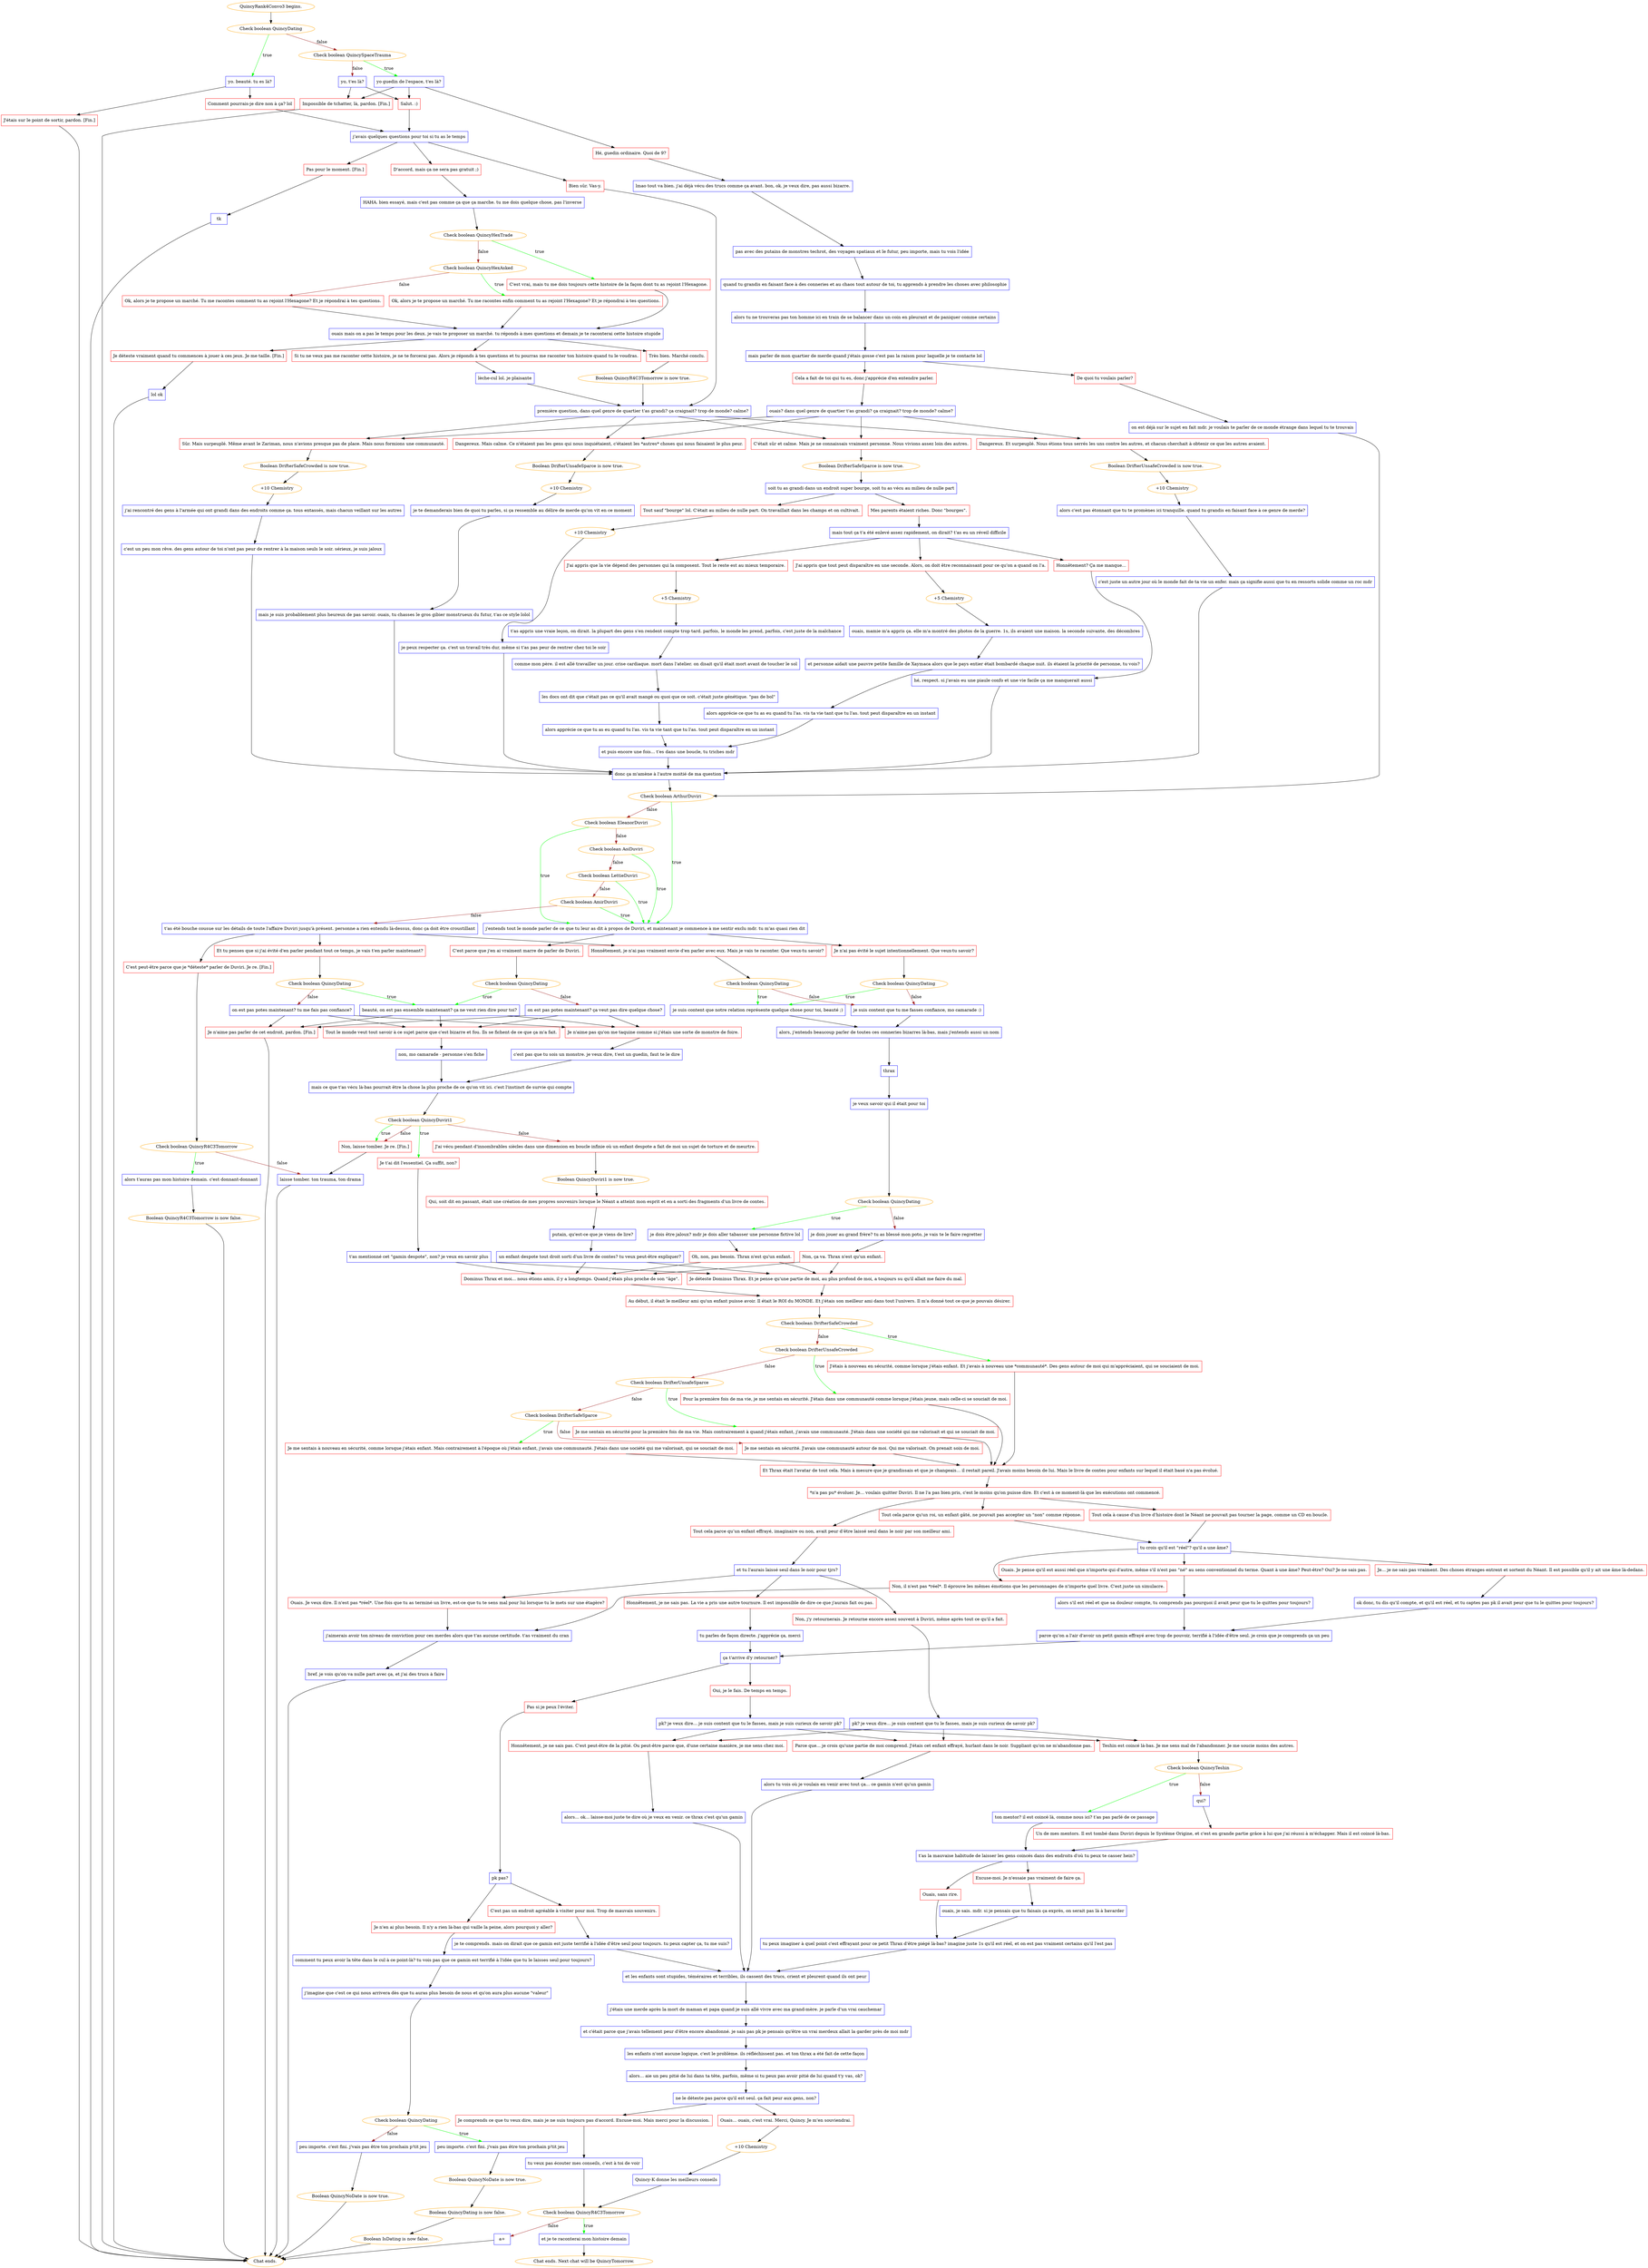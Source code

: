 digraph {
	"QuincyRank4Convo3 begins." [color=orange];
		"QuincyRank4Convo3 begins." -> j552943725;
	j552943725 [label="Check boolean QuincyDating",color=orange];
		j552943725 -> j2759919760 [label=true,color=green];
		j552943725 -> j3004499405 [label=false,color=brown];
	j2759919760 [label="yo. beauté. tu es là?",shape=box,color=blue];
		j2759919760 -> j3045758668;
		j2759919760 -> j4067989496;
	j3004499405 [label="Check boolean QuincySpaceTrauma",color=orange];
		j3004499405 -> j2476420448 [label=true,color=green];
		j3004499405 -> j2983212229 [label=false,color=brown];
	j3045758668 [label="Comment pourrais-je dire non à ça? lol",shape=box,color=red];
		j3045758668 -> j3631243127;
	j4067989496 [label="J'étais sur le point de sortir, pardon. [Fin.]",shape=box,color=red];
		j4067989496 -> "Chat ends.";
	j2476420448 [label="yo guedin de l'espace, t'es là?",shape=box,color=blue];
		j2476420448 -> j1478994682;
		j2476420448 -> j2880789093;
		j2476420448 -> j3529323242;
	j2983212229 [label="yo, t'es là?",shape=box,color=blue];
		j2983212229 -> j2880789093;
		j2983212229 -> j3529323242;
	j3631243127 [label="j'avais quelques questions pour toi si tu as le temps",shape=box,color=blue];
		j3631243127 -> j4199137830;
		j3631243127 -> j3977702589;
		j3631243127 -> j2223168721;
	"Chat ends." [color=orange];
	j1478994682 [label="Hé, guedin ordinaire. Quoi de 9?",shape=box,color=red];
		j1478994682 -> j1135143178;
	j2880789093 [label="Salut. :)",shape=box,color=red];
		j2880789093 -> j3631243127;
	j3529323242 [label="Impossible de tchatter, là, pardon. [Fin.]",shape=box,color=red];
		j3529323242 -> "Chat ends.";
	j4199137830 [label="Bien sûr. Vas-y.",shape=box,color=red];
		j4199137830 -> j1240978942;
	j3977702589 [label="D'accord, mais ça ne sera pas gratuit ;)",shape=box,color=red];
		j3977702589 -> j3310708212;
	j2223168721 [label="Pas pour le moment. [Fin.]",shape=box,color=red];
		j2223168721 -> j1915261117;
	j1135143178 [label="lmao tout va bien. j'ai déjà vécu des trucs comme ça avant. bon, ok. je veux dire, pas aussi bizarre.",shape=box,color=blue];
		j1135143178 -> j1804282954;
	j1240978942 [label="première question, dans quel genre de quartier t'as grandi? ça craignait? trop de monde? calme?",shape=box,color=blue];
		j1240978942 -> j2081572778;
		j1240978942 -> j135783462;
		j1240978942 -> j880471087;
		j1240978942 -> j1904981050;
	j3310708212 [label="HAHA. bien essayé, mais c'est pas comme ça que ça marche. tu me dois quelque chose, pas l'inverse",shape=box,color=blue];
		j3310708212 -> j3869748579;
	j1915261117 [label="tk",shape=box,color=blue];
		j1915261117 -> "Chat ends.";
	j1804282954 [label="pas avec des putains de monstres techrot, des voyages spatiaux et le futur, peu importe, mais tu vois l'idée",shape=box,color=blue];
		j1804282954 -> j3812575;
	j2081572778 [label="Sûr. Mais surpeuplé. Même avant le Zariman, nous n'avions presque pas de place. Mais nous formions une communauté.",shape=box,color=red];
		j2081572778 -> j4208406188;
	j135783462 [label="Dangereux. Et surpeuplé. Nous étions tous serrés les uns contre les autres, et chacun cherchait à obtenir ce que les autres avaient.",shape=box,color=red];
		j135783462 -> j1422013040;
	j880471087 [label="Dangereux. Mais calme. Ce n'étaient pas les gens qui nous inquiétaient, c'étaient les *autres* choses qui nous faisaient le plus peur.",shape=box,color=red];
		j880471087 -> j3694873172;
	j1904981050 [label="C'était sûr et calme. Mais je ne connaissais vraiment personne. Nous vivions assez loin des autres.",shape=box,color=red];
		j1904981050 -> j535597947;
	j3869748579 [label="Check boolean QuincyHexTrade",color=orange];
		j3869748579 -> j1975329470 [label=true,color=green];
		j3869748579 -> j4011176701 [label=false,color=brown];
	j3812575 [label="quand tu grandis en faisant face à des conneries et au chaos tout autour de toi, tu apprends à prendre les choses avec philosophie",shape=box,color=blue];
		j3812575 -> j846609471;
	j4208406188 [label="Boolean DrifterSafeCrowded is now true.",color=orange];
		j4208406188 -> j1911343937;
	j1422013040 [label="Boolean DrifterUnsafeCrowded is now true.",color=orange];
		j1422013040 -> j177582842;
	j3694873172 [label="Boolean DrifterUnsafeSparce is now true.",color=orange];
		j3694873172 -> j3769392184;
	j535597947 [label="Boolean DrifterSafeSparce is now true.",color=orange];
		j535597947 -> j2366421185;
	j1975329470 [label="C'est vrai, mais tu me dois toujours cette histoire de la façon dont tu as rejoint l'Hexagone.",shape=box,color=red];
		j1975329470 -> j3625695167;
	j4011176701 [label="Check boolean QuincyHexAsked",color=orange];
		j4011176701 -> j3756653553 [label=true,color=green];
		j4011176701 -> j3520948184 [label=false,color=brown];
	j846609471 [label="alors tu ne trouveras pas ton homme ici en train de se balancer dans un coin en pleurant et de paniquer comme certains",shape=box,color=blue];
		j846609471 -> j910424838;
	j1911343937 [label="+10 Chemistry",color=orange];
		j1911343937 -> j3893074439;
	j177582842 [label="+10 Chemistry",color=orange];
		j177582842 -> j1735971242;
	j3769392184 [label="+10 Chemistry",color=orange];
		j3769392184 -> j1136606922;
	j2366421185 [label="soit tu as grandi dans un endroit super bourge, soit tu as vécu au milieu de nulle part",shape=box,color=blue];
		j2366421185 -> j372747334;
		j2366421185 -> j3235063975;
	j3625695167 [label="ouais mais on a pas le temps pour les deux. je vais te proposer un marché. tu réponds à mes questions et demain je te raconterai cette histoire stupide",shape=box,color=blue];
		j3625695167 -> j3413403956;
		j3625695167 -> j800633524;
		j3625695167 -> j1242536313;
	j3756653553 [label="Ok, alors je te propose un marché. Tu me racontes enfin comment tu as rejoint l'Hexagone? Et je répondrai à tes questions.",shape=box,color=red];
		j3756653553 -> j3625695167;
	j3520948184 [label="Ok, alors je te propose un marché. Tu me racontes comment tu as rejoint l'Hexagone? Et je répondrai à tes questions.",shape=box,color=red];
		j3520948184 -> j3625695167;
	j910424838 [label="mais parler de mon quartier de merde quand j'étais gosse c'est pas la raison pour laquelle je te contacte lol",shape=box,color=blue];
		j910424838 -> j327264938;
		j910424838 -> j3496727090;
	j3893074439 [label="j'ai rencontré des gens à l'armée qui ont grandi dans des endroits comme ça. tous entassés, mais chacun veillant sur les autres",shape=box,color=blue];
		j3893074439 -> j3968311920;
	j1735971242 [label="alors c'est pas étonnant que tu te promènes ici tranquille. quand tu grandis en faisant face à ce genre de merde?",shape=box,color=blue];
		j1735971242 -> j74893585;
	j1136606922 [label="je te demanderais bien de quoi tu parles, si ça ressemble au délire de merde qu'on vit en ce moment",shape=box,color=blue];
		j1136606922 -> j4239001173;
	j372747334 [label="Tout sauf \"bourge\" lol. C'était au milieu de nulle part. On travaillait dans les champs et on cultivait.",shape=box,color=red];
		j372747334 -> j2477317813;
	j3235063975 [label="Mes parents étaient riches. Donc \"bourges\".",shape=box,color=red];
		j3235063975 -> j2207325994;
	j3413403956 [label="Très bien. Marché conclu.",shape=box,color=red];
		j3413403956 -> j1197577121;
	j800633524 [label="Si tu ne veux pas me raconter cette histoire, je ne te forcerai pas. Alors je réponds à tes questions et tu pourras me raconter ton histoire quand tu le voudras.",shape=box,color=red];
		j800633524 -> j2804581654;
	j1242536313 [label="Je déteste vraiment quand tu commences à jouer à ces jeux. Je me taille. [Fin.]",shape=box,color=red];
		j1242536313 -> j3729148362;
	j327264938 [label="De quoi tu voulais parler?",shape=box,color=red];
		j327264938 -> j3433476407;
	j3496727090 [label="Cela a fait de toi qui tu es, donc j'apprécie d'en entendre parler.",shape=box,color=red];
		j3496727090 -> j2538969597;
	j3968311920 [label="c'est un peu mon rêve. des gens autour de toi n'ont pas peur de rentrer à la maison seuls le soir. sérieux, je suis jaloux",shape=box,color=blue];
		j3968311920 -> j521447665;
	j74893585 [label="c'est juste un autre jour où le monde fait de ta vie un enfer. mais ça signifie aussi que tu en ressorts solide comme un roc mdr",shape=box,color=blue];
		j74893585 -> j521447665;
	j4239001173 [label="mais je suis probablement plus heureux de pas savoir. ouais, tu chasses le gros gibier monstrueux du futur, t'as ce style lolol",shape=box,color=blue];
		j4239001173 -> j521447665;
	j2477317813 [label="+10 Chemistry",color=orange];
		j2477317813 -> j2313217655;
	j2207325994 [label="mais tout ça t'a été enlevé assez rapidement, on dirait? t'as eu un réveil difficile",shape=box,color=blue];
		j2207325994 -> j561917030;
		j2207325994 -> j454907838;
		j2207325994 -> j830548400;
	j1197577121 [label="Boolean QuincyR4C3Tomorrow is now true.",color=orange];
		j1197577121 -> j1240978942;
	j2804581654 [label="lèche-cul lol. je plaisante",shape=box,color=blue];
		j2804581654 -> j1240978942;
	j3729148362 [label="lol ok",shape=box,color=blue];
		j3729148362 -> "Chat ends.";
	j3433476407 [label="on est déjà sur le sujet en fait mdr. je voulais te parler de ce monde étrange dans lequel tu te trouvais",shape=box,color=blue];
		j3433476407 -> j3268356592;
	j2538969597 [label="ouais? dans quel genre de quartier t'as grandi? ça craignait? trop de monde? calme?",shape=box,color=blue];
		j2538969597 -> j2081572778;
		j2538969597 -> j135783462;
		j2538969597 -> j880471087;
		j2538969597 -> j1904981050;
	j521447665 [label="donc ça m'amène à l'autre moitié de ma question",shape=box,color=blue];
		j521447665 -> j3268356592;
	j2313217655 [label="je peux respecter ça. c'est un travail très dur, même si t'as pas peur de rentrer chez toi le soir",shape=box,color=blue];
		j2313217655 -> j521447665;
	j561917030 [label="Honnêtement? Ça me manque...",shape=box,color=red];
		j561917030 -> j732265331;
	j454907838 [label="J'ai appris que tout peut disparaître en une seconde. Alors, on doit être reconnaissant pour ce qu'on a quand on l'a.",shape=box,color=red];
		j454907838 -> j3098043143;
	j830548400 [label="J'ai appris que la vie dépend des personnes qui la composent. Tout le reste est au mieux temporaire.",shape=box,color=red];
		j830548400 -> j2913476932;
	j3268356592 [label="Check boolean ArthurDuviri",color=orange];
		j3268356592 -> j2405382927 [label=true,color=green];
		j3268356592 -> j4104290587 [label=false,color=brown];
	j732265331 [label="hé, respect. si j'avais eu une piaule confo et une vie facile ça me manquerait aussi",shape=box,color=blue];
		j732265331 -> j521447665;
	j3098043143 [label="+5 Chemistry",color=orange];
		j3098043143 -> j3592307987;
	j2913476932 [label="+5 Chemistry",color=orange];
		j2913476932 -> j150894154;
	j2405382927 [label="j'entends tout le monde parler de ce que tu leur as dit à propos de Duviri, et maintenant je commence à me sentir exclu mdr. tu m'as quasi rien dit",shape=box,color=blue];
		j2405382927 -> j168789087;
		j2405382927 -> j1197273451;
	j4104290587 [label="Check boolean EleanorDuviri",color=orange];
		j4104290587 -> j2405382927 [label=true,color=green];
		j4104290587 -> j481100708 [label=false,color=brown];
	j3592307987 [label="ouais, mamie m'a appris ça. elle m'a montré des photos de la guerre. 1s, ils avaient une maison. la seconde suivante, des décombres",shape=box,color=blue];
		j3592307987 -> j2725537413;
	j150894154 [label="t'as appris une vraie leçon, on dirait. la plupart des gens s'en rendent compte trop tard. parfois, le monde les prend, parfois, c'est juste de la malchance",shape=box,color=blue];
		j150894154 -> j1574347359;
	j168789087 [label="Je n'ai pas évité le sujet intentionnellement. Que veux-tu savoir?",shape=box,color=red];
		j168789087 -> j1049962924;
	j1197273451 [label="C'est parce que j'en ai vraiment marre de parler de Duviri.",shape=box,color=red];
		j1197273451 -> j2517674731;
	j481100708 [label="Check boolean AoiDuviri",color=orange];
		j481100708 -> j2405382927 [label=true,color=green];
		j481100708 -> j2629651196 [label=false,color=brown];
	j2725537413 [label="et personne aidait une pauvre petite famille de Xaymaca alors que le pays entier était bombardé chaque nuit. ils étaient la priorité de personne, tu vois?",shape=box,color=blue];
		j2725537413 -> j4049834162;
	j1574347359 [label="comme mon père. il est allé travailler un jour. crise cardiaque. mort dans l'atelier. on disait qu'il était mort avant de toucher le sol",shape=box,color=blue];
		j1574347359 -> j2959438803;
	j1049962924 [label="Check boolean QuincyDating",color=orange];
		j1049962924 -> j810614088 [label=true,color=green];
		j1049962924 -> j1370969572 [label=false,color=brown];
	j2517674731 [label="Check boolean QuincyDating",color=orange];
		j2517674731 -> j2320440604 [label=true,color=green];
		j2517674731 -> j1837645803 [label=false,color=brown];
	j2629651196 [label="Check boolean LettieDuviri",color=orange];
		j2629651196 -> j2405382927 [label=true,color=green];
		j2629651196 -> j1771238635 [label=false,color=brown];
	j4049834162 [label="alors apprécie ce que tu as eu quand tu l'as. vis ta vie tant que tu l'as. tout peut disparaître en un instant",shape=box,color=blue];
		j4049834162 -> j1973626325;
	j2959438803 [label="les docs ont dit que c'était pas ce qu'il avait mangé ou quoi que ce soit. c'était juste génétique. \"pas de bol\"",shape=box,color=blue];
		j2959438803 -> j71906941;
	j810614088 [label="je suis content que notre relation représente quelque chose pour toi, beauté ;)",shape=box,color=blue];
		j810614088 -> j1405771635;
	j1370969572 [label="je suis content que tu me fasses confiance, mo camarade :)",shape=box,color=blue];
		j1370969572 -> j1405771635;
	j2320440604 [label="beauté, on est pas ensemble maintenant? ça ne veut rien dire pour toi?",shape=box,color=blue];
		j2320440604 -> j1615423372;
		j2320440604 -> j1138903602;
		j2320440604 -> j3105309301;
	j1837645803 [label="on est pas potes maintenant? ça veut pas dire quelque chose?",shape=box,color=blue];
		j1837645803 -> j1615423372;
		j1837645803 -> j1138903602;
		j1837645803 -> j3105309301;
	j1771238635 [label="Check boolean AmirDuviri",color=orange];
		j1771238635 -> j2405382927 [label=true,color=green];
		j1771238635 -> j4084769032 [label=false,color=brown];
	j1973626325 [label="et puis encore une fois... t'es dans une boucle, tu triches mdr",shape=box,color=blue];
		j1973626325 -> j521447665;
	j71906941 [label="alors apprécie ce que tu as eu quand tu l'as. vis ta vie tant que tu l'as. tout peut disparaître en un instant",shape=box,color=blue];
		j71906941 -> j1973626325;
	j1405771635 [label="alors, j'entends beaucoup parler de toutes ces conneries bizarres là-bas, mais j'entends aussi un nom",shape=box,color=blue];
		j1405771635 -> j2436310759;
	j1615423372 [label="Tout le monde veut tout savoir à ce sujet parce que c'est bizarre et fou. Ils se fichent de ce que ça m'a fait.",shape=box,color=red];
		j1615423372 -> j1823861400;
	j1138903602 [label="Je n'aime pas qu'on me taquine comme si j'étais une sorte de monstre de foire.",shape=box,color=red];
		j1138903602 -> j3825036847;
	j3105309301 [label="Je n'aime pas parler de cet endroit, pardon. [Fin.]",shape=box,color=red];
		j3105309301 -> "Chat ends.";
	j4084769032 [label="t'as été bouche cousue sur les détails de toute l'affaire Duviri jusqu'à présent. personne a rien entendu là-dessus, donc ça doit être croustillant",shape=box,color=blue];
		j4084769032 -> j1132484298;
		j4084769032 -> j2965531702;
		j4084769032 -> j3816650799;
	j2436310759 [label="thrax",shape=box,color=blue];
		j2436310759 -> j724591876;
	j1823861400 [label="non, mo camarade - personne s'en fiche",shape=box,color=blue];
		j1823861400 -> j3036845309;
	j3825036847 [label="c'est pas que tu sois un monstre. je veux dire, t'est un guedin, faut te le dire",shape=box,color=blue];
		j3825036847 -> j3036845309;
	j1132484298 [label="Honnêtement, je n'ai pas vraiment envie d'en parler avec eux. Mais je vais te raconter. Que veux-tu savoir?",shape=box,color=red];
		j1132484298 -> j1970620959;
	j2965531702 [label="Et tu penses que si j'ai évité d'en parler pendant tout ce temps, je vais t'en parler maintenant?",shape=box,color=red];
		j2965531702 -> j1548335853;
	j3816650799 [label="C'est peut-être parce que je *déteste* parler de Duviri. Je re. [Fin.]",shape=box,color=red];
		j3816650799 -> j3137933610;
	j724591876 [label="je veux savoir qui il était pour toi",shape=box,color=blue];
		j724591876 -> j3518307430;
	j3036845309 [label="mais ce que t'as vécu là-bas pourrait être la chose la plus proche de ce qu'on vit ici. c'est l'instinct de survie qui compte",shape=box,color=blue];
		j3036845309 -> j1065292502;
	j1970620959 [label="Check boolean QuincyDating",color=orange];
		j1970620959 -> j810614088 [label=true,color=green];
		j1970620959 -> j1370969572 [label=false,color=brown];
	j1548335853 [label="Check boolean QuincyDating",color=orange];
		j1548335853 -> j2320440604 [label=true,color=green];
		j1548335853 -> j3390721567 [label=false,color=brown];
	j3137933610 [label="Check boolean QuincyR4C3Tomorrow",color=orange];
		j3137933610 -> j1860340256 [label=true,color=green];
		j3137933610 -> j3272172111 [label=false,color=brown];
	j3518307430 [label="Check boolean QuincyDating",color=orange];
		j3518307430 -> j676280547 [label=true,color=green];
		j3518307430 -> j3057172742 [label=false,color=brown];
	j1065292502 [label="Check boolean QuincyDuviri1",color=orange];
		j1065292502 -> j13673170 [label=true,color=green];
		j1065292502 -> j757256584 [label=true,color=green];
		j1065292502 -> j1139143296 [label=false,color=brown];
		j1065292502 -> j757256584 [label=false,color=brown];
	j3390721567 [label="on est pas potes maintenant? tu me fais pas confiance?",shape=box,color=blue];
		j3390721567 -> j1615423372;
		j3390721567 -> j1138903602;
		j3390721567 -> j3105309301;
	j1860340256 [label="alors t'auras pas mon histoire demain. c'est donnant-donnant",shape=box,color=blue];
		j1860340256 -> j10984581;
	j3272172111 [label="laisse tomber. ton trauma, ton drama",shape=box,color=blue];
		j3272172111 -> "Chat ends.";
	j676280547 [label="je dois être jaloux? mdr je dois aller tabasser une personne fictive lol",shape=box,color=blue];
		j676280547 -> j951320212;
	j3057172742 [label="je dois jouer au grand frère? tu as blessé mon poto, je vais te le faire regretter",shape=box,color=blue];
		j3057172742 -> j3174598134;
	j13673170 [label="Je t'ai dit l'essentiel. Ça suffit, non?",shape=box,color=red];
		j13673170 -> j2431071970;
	j757256584 [label="Non, laisse tomber. Je re. [Fin.]",shape=box,color=red];
		j757256584 -> j3272172111;
	j1139143296 [label="J'ai vécu pendant d'innombrables siècles dans une dimension en boucle infinie où un enfant despote a fait de moi un sujet de torture et de meurtre.",shape=box,color=red];
		j1139143296 -> j3293668222;
	j10984581 [label="Boolean QuincyR4C3Tomorrow is now false.",color=orange];
		j10984581 -> "Chat ends.";
	j951320212 [label="Oh, non, pas besoin. Thrax n'est qu'un enfant.",shape=box,color=red];
		j951320212 -> j3516929083;
		j951320212 -> j3375192722;
	j3174598134 [label="Non, ça va. Thrax n'est qu'un enfant.",shape=box,color=red];
		j3174598134 -> j3375192722;
		j3174598134 -> j3516929083;
	j2431071970 [label="t'as mentionné cet \"gamin despote\", non? je veux en savoir plus",shape=box,color=blue];
		j2431071970 -> j3375192722;
		j2431071970 -> j3516929083;
	j3293668222 [label="Boolean QuincyDuviri1 is now true.",color=orange];
		j3293668222 -> j1141047090;
	j3516929083 [label="Je déteste Dominus Thrax. Et je pense qu'une partie de moi, au plus profond de moi, a toujours su qu'il allait me faire du mal.",shape=box,color=red];
		j3516929083 -> j934380834;
	j3375192722 [label="Dominus Thrax et moi... nous étions amis, il y a longtemps. Quand j'étais plus proche de son \"âge\".",shape=box,color=red];
		j3375192722 -> j934380834;
	j1141047090 [label="Qui, soit dit en passant, était une création de mes propres souvenirs lorsque le Néant a atteint mon esprit et en a sorti des fragments d'un livre de contes.",shape=box,color=red];
		j1141047090 -> j1488311377;
	j934380834 [label="Au début, il était le meilleur ami qu'un enfant puisse avoir. Il était le ROI du MONDE. Et j'étais son meilleur ami dans tout l'univers. Il m'a donné tout ce que je pouvais désirer.",shape=box,color=red];
		j934380834 -> j2662847170;
	j1488311377 [label="putain, qu'est-ce que je viens de lire?",shape=box,color=blue];
		j1488311377 -> j2583116333;
	j2662847170 [label="Check boolean DrifterSafeCrowded",color=orange];
		j2662847170 -> j15967047 [label=true,color=green];
		j2662847170 -> j994130163 [label=false,color=brown];
	j2583116333 [label="un enfant despote tout droit sorti d'un livre de contes? tu veux peut-être expliquer?",shape=box,color=blue];
		j2583116333 -> j3375192722;
		j2583116333 -> j3516929083;
	j15967047 [label="J'étais à nouveau en sécurité, comme lorsque j'étais enfant. Et j'avais à nouveau une *communauté*. Des gens autour de moi qui m'appréciaient, qui se souciaient de moi.",shape=box,color=red];
		j15967047 -> j740484430;
	j994130163 [label="Check boolean DrifterUnsafeCrowded",color=orange];
		j994130163 -> j3594888539 [label=true,color=green];
		j994130163 -> j3323227003 [label=false,color=brown];
	j740484430 [label="Et Thrax était l'avatar de tout cela. Mais à mesure que je grandissais et que je changeais... il restait pareil. J'avais moins besoin de lui. Mais le livre de contes pour enfants sur lequel il était basé n'a pas évolué.",shape=box,color=red];
		j740484430 -> j3933342879;
	j3594888539 [label="Pour la première fois de ma vie, je me sentais en sécurité. J'étais dans une communauté comme lorsque j'étais jeune, mais celle-ci se souciait de moi.",shape=box,color=red];
		j3594888539 -> j740484430;
	j3323227003 [label="Check boolean DrifterUnsafeSparce",color=orange];
		j3323227003 -> j1682160511 [label=true,color=green];
		j3323227003 -> j2575966162 [label=false,color=brown];
	j3933342879 [label="*n'a pas pu* évoluer. Je... voulais quitter Duviri. Il ne l'a pas bien pris, c'est le moins qu'on puisse dire. Et c'est à ce moment-là que les exécutions ont commencé.",shape=box,color=red];
		j3933342879 -> j488491878;
		j3933342879 -> j2026523680;
		j3933342879 -> j1330755819;
	j1682160511 [label="Je me sentais en sécurité pour la première fois de ma vie. Mais contrairement à quand j'étais enfant, j'avais une communauté. J'étais dans une société qui me valorisait et qui se souciait de moi.",shape=box,color=red];
		j1682160511 -> j740484430;
	j2575966162 [label="Check boolean DrifterSafeSparce",color=orange];
		j2575966162 -> j2085645206 [label=true,color=green];
		j2575966162 -> j1994606269 [label=false,color=brown];
	j488491878 [label="Tout cela parce qu'un roi, un enfant gâté, ne pouvait pas accepter un \"non\" comme réponse.",shape=box,color=red];
		j488491878 -> j1071380150;
	j2026523680 [label="Tout cela à cause d'un livre d'histoire dont le Néant ne pouvait pas tourner la page, comme un CD en boucle.",shape=box,color=red];
		j2026523680 -> j1071380150;
	j1330755819 [label="Tout cela parce qu’un enfant effrayé, imaginaire ou non, avait peur d’être laissé seul dans le noir par son meilleur ami.",shape=box,color=red];
		j1330755819 -> j4104914245;
	j2085645206 [label="Je me sentais à nouveau en sécurité, comme lorsque j'étais enfant. Mais contrairement à l'époque où j'étais enfant, j'avais une communauté. J'étais dans une société qui me valorisait, qui se souciait de moi.",shape=box,color=red];
		j2085645206 -> j740484430;
	j1994606269 [label="Je me sentais en sécurité. J'avais une communauté autour de moi. Qui me valorisait. On prenait soin de moi.",shape=box,color=red];
		j1994606269 -> j740484430;
	j1071380150 [label="tu crois qu'il est \"réel\"? qu'il a une âme?",shape=box,color=blue];
		j1071380150 -> j615372870;
		j1071380150 -> j2894457539;
		j1071380150 -> j2199407102;
	j4104914245 [label="et tu l'aurais laissé seul dans le noir pour tjrs?",shape=box,color=blue];
		j4104914245 -> j1873136230;
		j4104914245 -> j4097025323;
		j4104914245 -> j2283418391;
	j615372870 [label="Ouais. Je pense qu'il est aussi réel que n'importe qui d'autre, même s'il n'est pas \"né\" au sens conventionnel du terme. Quant à une âme? Peut-être? Oui? Je ne sais pas.",shape=box,color=red];
		j615372870 -> j3777818084;
	j2894457539 [label="Je... je ne sais pas vraiment. Des choses étranges entrent et sortent du Néant. Il est possible qu'il y ait une âme là-dedans.",shape=box,color=red];
		j2894457539 -> j4025500082;
	j2199407102 [label="Non, il n'est pas *réel*. Il éprouve les mêmes émotions que les personnages de n'importe quel livre. C'est juste un simulacre.",shape=box,color=red];
		j2199407102 -> j3868842387;
	j1873136230 [label="Non, j'y retournerais. Je retourne encore assez souvent à Duviri, même après tout ce qu'il a fait.",shape=box,color=red];
		j1873136230 -> j3550283372;
	j4097025323 [label="Ouais. Je veux dire. Il n'est pas *réel*. Une fois que tu as terminé un livre, est-ce que tu te sens mal pour lui lorsque tu le mets sur une étagère?",shape=box,color=red];
		j4097025323 -> j3868842387;
	j2283418391 [label="Honnêtement, je ne sais pas. La vie a pris une autre tournure. Il est impossible de dire ce que j'aurais fait ou pas.",shape=box,color=red];
		j2283418391 -> j137024639;
	j3777818084 [label="alors s'il est réel et que sa douleur compte, tu comprends pas pourquoi il avait peur que tu le quittes pour toujours?",shape=box,color=blue];
		j3777818084 -> j3261436024;
	j4025500082 [label="ok donc, tu dis qu'il compte, et qu'il est réel, et tu captes pas pk il avait peur que tu le quittes pour toujours?",shape=box,color=blue];
		j4025500082 -> j3261436024;
	j3868842387 [label="j'aimerais avoir ton niveau de conviction pour ces merdes alors que t'as aucune certitude. t'as vraiment du cran",shape=box,color=blue];
		j3868842387 -> j3430122012;
	j3550283372 [label="pk? je veux dire... je suis content que tu le fasses, mais je suis curieux de savoir pk?",shape=box,color=blue];
		j3550283372 -> j3875164190;
		j3550283372 -> j1584508040;
		j3550283372 -> j956132830;
	j137024639 [label="tu parles de façon directe. j'apprécie ça, merci",shape=box,color=blue];
		j137024639 -> j3626414975;
	j3261436024 [label="parce qu'on a l'air d'avoir un petit gamin effrayé avec trop de pouvoir, terrifié à l'idée d'être seul. je crois que je comprends ça un peu",shape=box,color=blue];
		j3261436024 -> j3626414975;
	j3430122012 [label="bref. je vois qu'on va nulle part avec ça, et j'ai des trucs à faire",shape=box,color=blue];
		j3430122012 -> "Chat ends.";
	j3875164190 [label="Parce que... je crois qu'une partie de moi comprend. J'étais cet enfant effrayé, hurlant dans le noir. Suppliant qu'on ne m'abandonne pas.",shape=box,color=red];
		j3875164190 -> j507660296;
	j1584508040 [label="Honnêtement, je ne sais pas. C'est peut-être de la pitié. Ou peut-être parce que, d'une certaine manière, je me sens chez moi.",shape=box,color=red];
		j1584508040 -> j1163531986;
	j956132830 [label="Teshin est coincé là-bas. Je me sens mal de l'abandonner. Je me soucie moins des autres.",shape=box,color=red];
		j956132830 -> j2913113973;
	j3626414975 [label="ça t'arrive d'y retourner?",shape=box,color=blue];
		j3626414975 -> j3421626978;
		j3626414975 -> j351624122;
	j507660296 [label="alors tu vois où je voulais en venir avec tout ça... ce gamin n'est qu'un gamin",shape=box,color=blue];
		j507660296 -> j3474051003;
	j1163531986 [label="alors... ok... laisse-moi juste te dire où je veux en venir. ce thrax c'est qu'un gamin",shape=box,color=blue];
		j1163531986 -> j3474051003;
	j2913113973 [label="Check boolean QuincyTeshin",color=orange];
		j2913113973 -> j805814773 [label=true,color=green];
		j2913113973 -> j3281489167 [label=false,color=brown];
	j3421626978 [label="Oui, je le fais. De temps en temps.",shape=box,color=red];
		j3421626978 -> j1992249501;
	j351624122 [label="Pas si je peux l'éviter.",shape=box,color=red];
		j351624122 -> j498968717;
	j3474051003 [label="et les enfants sont stupides, téméraires et terribles, ils cassent des trucs, crient et pleurent quand ils ont peur",shape=box,color=blue];
		j3474051003 -> j1574001939;
	j805814773 [label="ton mentor? il est coincé là, comme nous ici? t'as pas parlé de ce passage",shape=box,color=blue];
		j805814773 -> j66871317;
	j3281489167 [label="qui?",shape=box,color=blue];
		j3281489167 -> j27483856;
	j1992249501 [label="pk? je veux dire... je suis content que tu le fasses, mais je suis curieux de savoir pk?",shape=box,color=blue];
		j1992249501 -> j956132830;
		j1992249501 -> j3875164190;
		j1992249501 -> j1584508040;
	j498968717 [label="pk pas?",shape=box,color=blue];
		j498968717 -> j135517219;
		j498968717 -> j1782478162;
	j1574001939 [label="j'étais une merde après la mort de maman et papa quand je suis allé vivre avec ma grand-mère. je parle d'un vrai cauchemar",shape=box,color=blue];
		j1574001939 -> j15315916;
	j66871317 [label="t'as la mauvaise habitude de laisser les gens coincés dans des endroits d'où tu peux te casser hein?",shape=box,color=blue];
		j66871317 -> j4026416966;
		j66871317 -> j419836951;
	j27483856 [label="Un de mes mentors. Il est tombé dans Duviri depuis le Système Origine, et c'est en grande partie grâce à lui que j'ai réussi à m'échapper. Mais il est coincé là-bas.",shape=box,color=red];
		j27483856 -> j66871317;
	j135517219 [label="C'est pas un endroit agréable à visiter pour moi. Trop de mauvais souvenirs.",shape=box,color=red];
		j135517219 -> j2584598533;
	j1782478162 [label="Je n'en ai plus besoin. Il n'y a rien là-bas qui vaille la peine, alors pourquoi y aller?",shape=box,color=red];
		j1782478162 -> j3196276555;
	j15315916 [label="et c'était parce que j'avais tellement peur d'être encore abandonné. je sais pas pk je pensais qu'être un vrai merdeux allait la garder près de moi mdr",shape=box,color=blue];
		j15315916 -> j3695403528;
	j4026416966 [label="Ouais, sans rire.",shape=box,color=red];
		j4026416966 -> j3548362876;
	j419836951 [label="Excuse-moi. Je n'essaie pas vraiment de faire ça.",shape=box,color=red];
		j419836951 -> j3522507509;
	j2584598533 [label="je te comprends. mais on dirait que ce gamin est juste terrifié à l'idée d'être seul pour toujours. tu peux capter ça, tu me suis?",shape=box,color=blue];
		j2584598533 -> j3474051003;
	j3196276555 [label="comment tu peux avoir la tête dans le cul à ce point-là? tu vois pas que ce gamin est terrifié à l'idée que tu le laisses seul pour toujours?",shape=box,color=blue];
		j3196276555 -> j1329228186;
	j3695403528 [label="les enfants n'ont aucune logique, c'est le problème. ils réfléchissent pas. et ton thrax a été fait de cette façon",shape=box,color=blue];
		j3695403528 -> j2474203497;
	j3548362876 [label="tu peux imaginer à quel point c'est effrayant pour ce petit Thrax d'être piégé là-bas? imagine juste 1s qu'il est réel, et on est pas vraiment certains qu'il l'est pas",shape=box,color=blue];
		j3548362876 -> j3474051003;
	j3522507509 [label="ouais, je sais. mdr. si je pensais que tu faisais ça exprès, on serait pas là à bavarder",shape=box,color=blue];
		j3522507509 -> j3548362876;
	j1329228186 [label="j'imagine que c'est ce qui nous arrivera dès que tu auras plus besoin de nous et qu'on aura plus aucune \"valeur\"",shape=box,color=blue];
		j1329228186 -> j1234817647;
	j2474203497 [label="alors... aie un peu pitié de lui dans ta tête, parfois, même si tu peux pas avoir pitié de lui quand t'y vas, ok?",shape=box,color=blue];
		j2474203497 -> j3461494058;
	j1234817647 [label="Check boolean QuincyDating",color=orange];
		j1234817647 -> j1078749844 [label=true,color=green];
		j1234817647 -> j1808086550 [label=false,color=brown];
	j3461494058 [label="ne le déteste pas parce qu'il est seul. ça fait peur aux gens, non?",shape=box,color=blue];
		j3461494058 -> j1672228181;
		j3461494058 -> j4165398964;
	j1078749844 [label="peu importe. c'est fini. j'vais pas être ton prochain p'tit jeu",shape=box,color=blue];
		j1078749844 -> j3567260245;
	j1808086550 [label="peu importe. c'est fini. j'vais pas être ton prochain p'tit jeu",shape=box,color=blue];
		j1808086550 -> j632329483;
	j1672228181 [label="Je comprends ce que tu veux dire, mais je ne suis toujours pas d'accord. Excuse-moi. Mais merci pour la discussion.",shape=box,color=red];
		j1672228181 -> j2632568759;
	j4165398964 [label="Ouais... ouais, c'est vrai. Merci, Quincy. Je m'en souviendrai.",shape=box,color=red];
		j4165398964 -> j4079287441;
	j3567260245 [label="Boolean QuincyNoDate is now true.",color=orange];
		j3567260245 -> j3990685114;
	j632329483 [label="Boolean QuincyNoDate is now true.",color=orange];
		j632329483 -> "Chat ends.";
	j2632568759 [label="tu veux pas écouter mes conseils, c'est à toi de voir",shape=box,color=blue];
		j2632568759 -> j3962651380;
	j4079287441 [label="+10 Chemistry",color=orange];
		j4079287441 -> j3232806362;
	j3990685114 [label="Boolean QuincyDating is now false.",color=orange];
		j3990685114 -> j178902881;
	j3962651380 [label="Check boolean QuincyR4C3Tomorrow",color=orange];
		j3962651380 -> j3353866820 [label=true,color=green];
		j3962651380 -> j4188958453 [label=false,color=brown];
	j3232806362 [label="Quincy-K donne les meilleurs conseils",shape=box,color=blue];
		j3232806362 -> j3962651380;
	j178902881 [label="Boolean IsDating is now false.",color=orange];
		j178902881 -> "Chat ends.";
	j3353866820 [label="et je te raconterai mon histoire demain",shape=box,color=blue];
		j3353866820 -> "Chat ends. Next chat will be QuincyTomorrow.";
	j4188958453 [label="a+",shape=box,color=blue];
		j4188958453 -> "Chat ends.";
	"Chat ends. Next chat will be QuincyTomorrow." [color=orange];
}